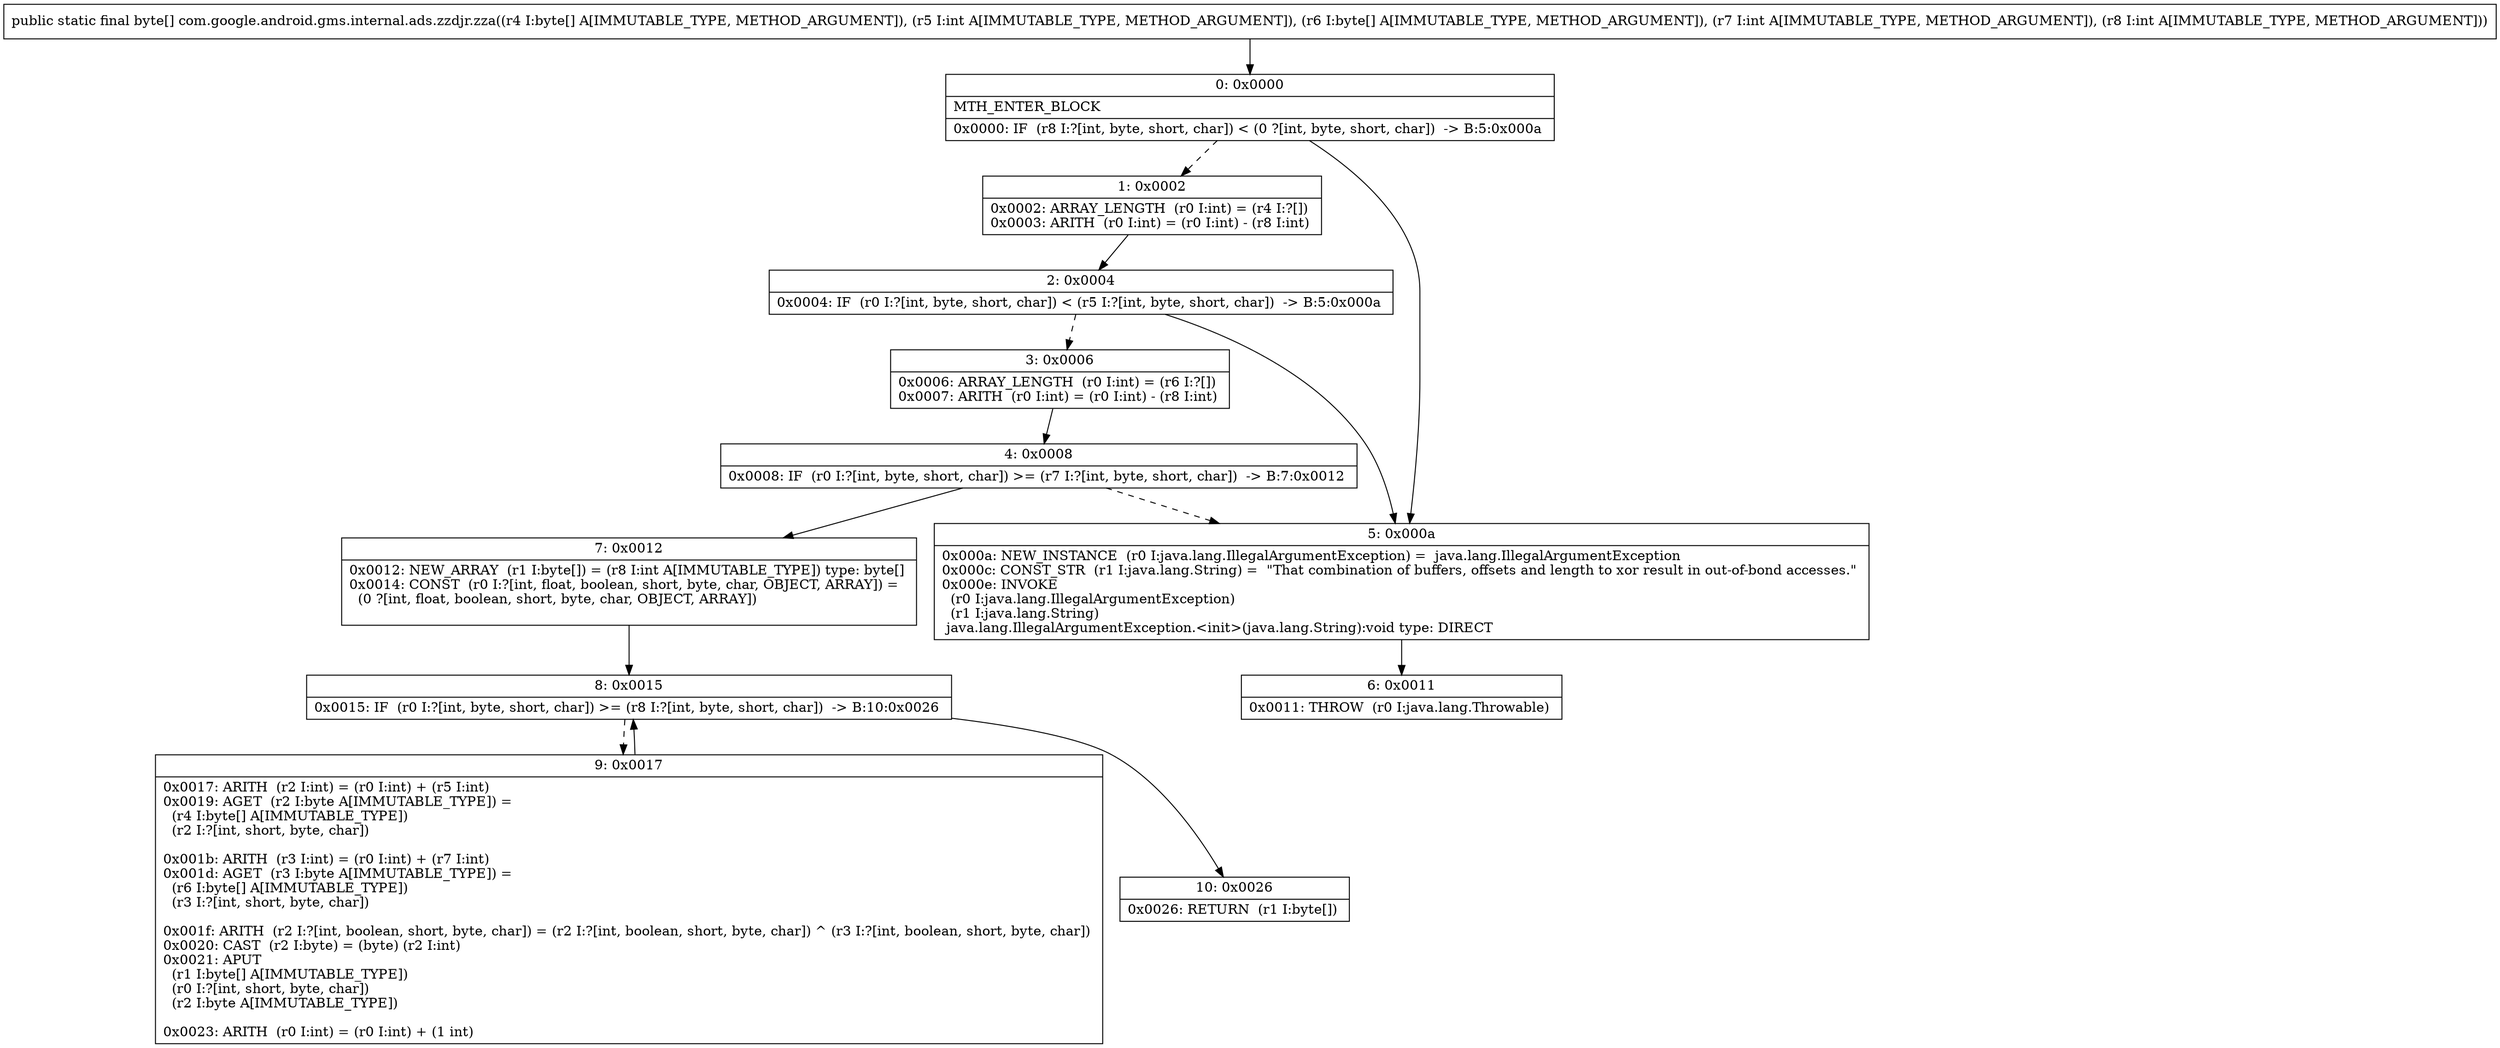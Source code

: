 digraph "CFG forcom.google.android.gms.internal.ads.zzdjr.zza([BI[BII)[B" {
Node_0 [shape=record,label="{0\:\ 0x0000|MTH_ENTER_BLOCK\l|0x0000: IF  (r8 I:?[int, byte, short, char]) \< (0 ?[int, byte, short, char])  \-\> B:5:0x000a \l}"];
Node_1 [shape=record,label="{1\:\ 0x0002|0x0002: ARRAY_LENGTH  (r0 I:int) = (r4 I:?[]) \l0x0003: ARITH  (r0 I:int) = (r0 I:int) \- (r8 I:int) \l}"];
Node_2 [shape=record,label="{2\:\ 0x0004|0x0004: IF  (r0 I:?[int, byte, short, char]) \< (r5 I:?[int, byte, short, char])  \-\> B:5:0x000a \l}"];
Node_3 [shape=record,label="{3\:\ 0x0006|0x0006: ARRAY_LENGTH  (r0 I:int) = (r6 I:?[]) \l0x0007: ARITH  (r0 I:int) = (r0 I:int) \- (r8 I:int) \l}"];
Node_4 [shape=record,label="{4\:\ 0x0008|0x0008: IF  (r0 I:?[int, byte, short, char]) \>= (r7 I:?[int, byte, short, char])  \-\> B:7:0x0012 \l}"];
Node_5 [shape=record,label="{5\:\ 0x000a|0x000a: NEW_INSTANCE  (r0 I:java.lang.IllegalArgumentException) =  java.lang.IllegalArgumentException \l0x000c: CONST_STR  (r1 I:java.lang.String) =  \"That combination of buffers, offsets and length to xor result in out\-of\-bond accesses.\" \l0x000e: INVOKE  \l  (r0 I:java.lang.IllegalArgumentException)\l  (r1 I:java.lang.String)\l java.lang.IllegalArgumentException.\<init\>(java.lang.String):void type: DIRECT \l}"];
Node_6 [shape=record,label="{6\:\ 0x0011|0x0011: THROW  (r0 I:java.lang.Throwable) \l}"];
Node_7 [shape=record,label="{7\:\ 0x0012|0x0012: NEW_ARRAY  (r1 I:byte[]) = (r8 I:int A[IMMUTABLE_TYPE]) type: byte[] \l0x0014: CONST  (r0 I:?[int, float, boolean, short, byte, char, OBJECT, ARRAY]) = \l  (0 ?[int, float, boolean, short, byte, char, OBJECT, ARRAY])\l \l}"];
Node_8 [shape=record,label="{8\:\ 0x0015|0x0015: IF  (r0 I:?[int, byte, short, char]) \>= (r8 I:?[int, byte, short, char])  \-\> B:10:0x0026 \l}"];
Node_9 [shape=record,label="{9\:\ 0x0017|0x0017: ARITH  (r2 I:int) = (r0 I:int) + (r5 I:int) \l0x0019: AGET  (r2 I:byte A[IMMUTABLE_TYPE]) = \l  (r4 I:byte[] A[IMMUTABLE_TYPE])\l  (r2 I:?[int, short, byte, char])\l \l0x001b: ARITH  (r3 I:int) = (r0 I:int) + (r7 I:int) \l0x001d: AGET  (r3 I:byte A[IMMUTABLE_TYPE]) = \l  (r6 I:byte[] A[IMMUTABLE_TYPE])\l  (r3 I:?[int, short, byte, char])\l \l0x001f: ARITH  (r2 I:?[int, boolean, short, byte, char]) = (r2 I:?[int, boolean, short, byte, char]) ^ (r3 I:?[int, boolean, short, byte, char]) \l0x0020: CAST  (r2 I:byte) = (byte) (r2 I:int) \l0x0021: APUT  \l  (r1 I:byte[] A[IMMUTABLE_TYPE])\l  (r0 I:?[int, short, byte, char])\l  (r2 I:byte A[IMMUTABLE_TYPE])\l \l0x0023: ARITH  (r0 I:int) = (r0 I:int) + (1 int) \l}"];
Node_10 [shape=record,label="{10\:\ 0x0026|0x0026: RETURN  (r1 I:byte[]) \l}"];
MethodNode[shape=record,label="{public static final byte[] com.google.android.gms.internal.ads.zzdjr.zza((r4 I:byte[] A[IMMUTABLE_TYPE, METHOD_ARGUMENT]), (r5 I:int A[IMMUTABLE_TYPE, METHOD_ARGUMENT]), (r6 I:byte[] A[IMMUTABLE_TYPE, METHOD_ARGUMENT]), (r7 I:int A[IMMUTABLE_TYPE, METHOD_ARGUMENT]), (r8 I:int A[IMMUTABLE_TYPE, METHOD_ARGUMENT])) }"];
MethodNode -> Node_0;
Node_0 -> Node_1[style=dashed];
Node_0 -> Node_5;
Node_1 -> Node_2;
Node_2 -> Node_3[style=dashed];
Node_2 -> Node_5;
Node_3 -> Node_4;
Node_4 -> Node_5[style=dashed];
Node_4 -> Node_7;
Node_5 -> Node_6;
Node_7 -> Node_8;
Node_8 -> Node_9[style=dashed];
Node_8 -> Node_10;
Node_9 -> Node_8;
}

